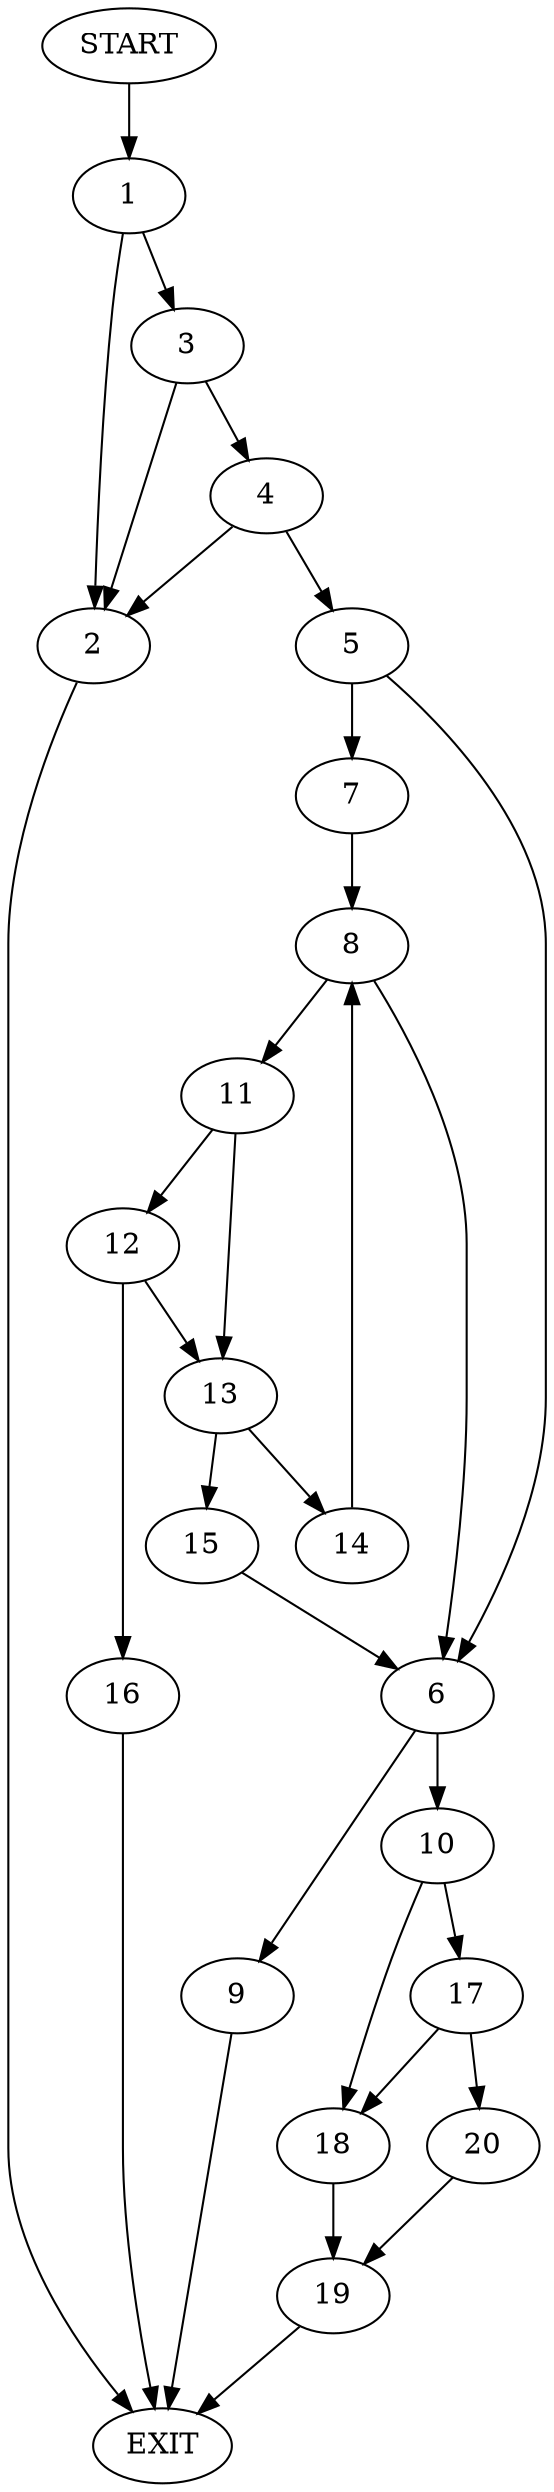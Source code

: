 digraph {
0 [label="START"]
21 [label="EXIT"]
0 -> 1
1 -> 2
1 -> 3
3 -> 2
3 -> 4
2 -> 21
4 -> 5
4 -> 2
5 -> 6
5 -> 7
7 -> 8
6 -> 9
6 -> 10
8 -> 11
8 -> 6
11 -> 12
11 -> 13
13 -> 14
13 -> 15
12 -> 16
12 -> 13
16 -> 21
15 -> 6
14 -> 8
9 -> 21
10 -> 17
10 -> 18
18 -> 19
17 -> 18
17 -> 20
20 -> 19
19 -> 21
}
